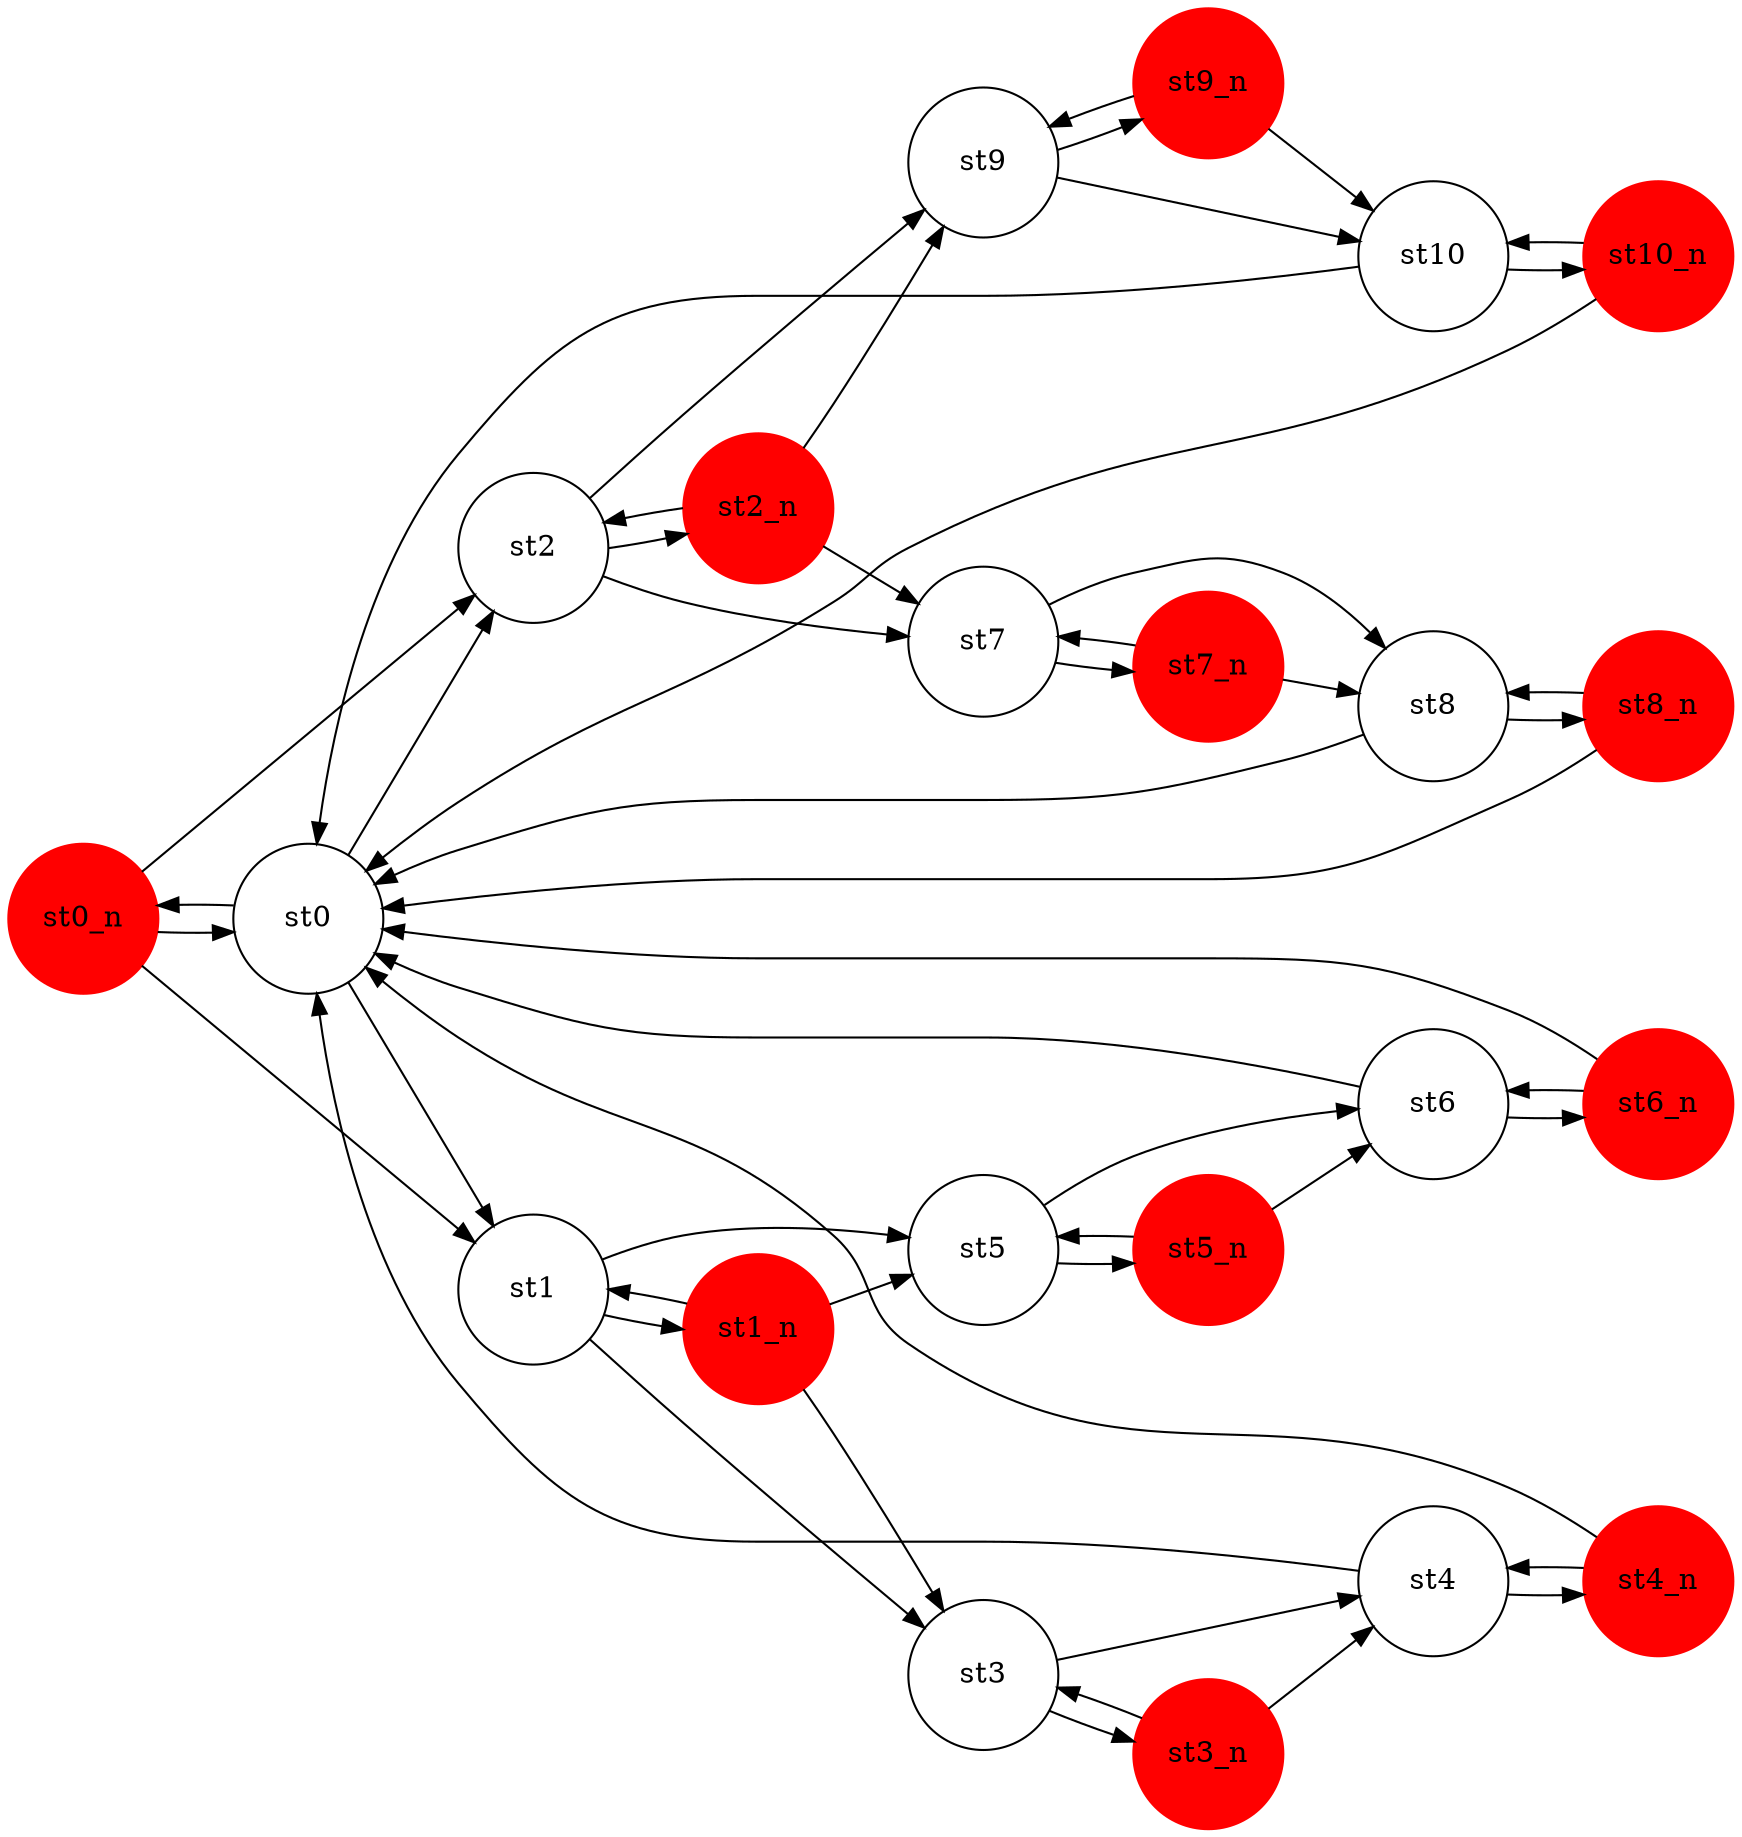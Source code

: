 #Total states is 0, including 0 states and 0 newstates
#Total transisions is 0, including 0 transistions and 0 new transitions
digraph finite_state_machine {
	rankdir=LR;
	size="20,20";
	resolution="300";
	overlap=false;

	node [shape = circle, fixedsize=true, width = 1, color = red, style = filled];
	st0_n;
 	st10_n;
 	st1_n;
 	st2_n;
 	st3_n;
 	st4_n;
 	st5_n;
 	st6_n;
 	st7_n;
 	st8_n;
 	st9_n;
 
	node [shape = circle, color = black, style = unfilled];
	st0;
 	st1;
 	st10;
 	st2;
 	st3;
 	st4;
 	st5;
 	st6;
 	st7;
 	st8;
 	st9;
 	st0 -> st0_n;
	st0 -> st1;
	st0 -> st2;
	st0_n -> st0;
	st0_n -> st1;
	st0_n -> st2;
	st1 -> st1_n;
	st1 -> st3;
	st1 -> st5;
	st10 -> st0;
	st10 -> st10_n;
	st10_n -> st0;
	st10_n -> st10;
	st1_n -> st1;
	st1_n -> st3;
	st1_n -> st5;
	st2 -> st2_n;
	st2 -> st7;
	st2 -> st9;
	st2_n -> st2;
	st2_n -> st7;
	st2_n -> st9;
	st3 -> st3_n;
	st3 -> st4;
	st3_n -> st3;
	st3_n -> st4;
	st4 -> st0;
	st4 -> st4_n;
	st4_n -> st0;
	st4_n -> st4;
	st5 -> st5_n;
	st5 -> st6;
	st5_n -> st5;
	st5_n -> st6;
	st6 -> st0;
	st6 -> st6_n;
	st6_n -> st0;
	st6_n -> st6;
	st7 -> st7_n;
	st7 -> st8;
	st7_n -> st7;
	st7_n -> st8;
	st8 -> st0;
	st8 -> st8_n;
	st8_n -> st0;
	st8_n -> st8;
	st9 -> st10;
	st9 -> st9_n;
	st9_n -> st10;
	st9_n -> st9;
}
